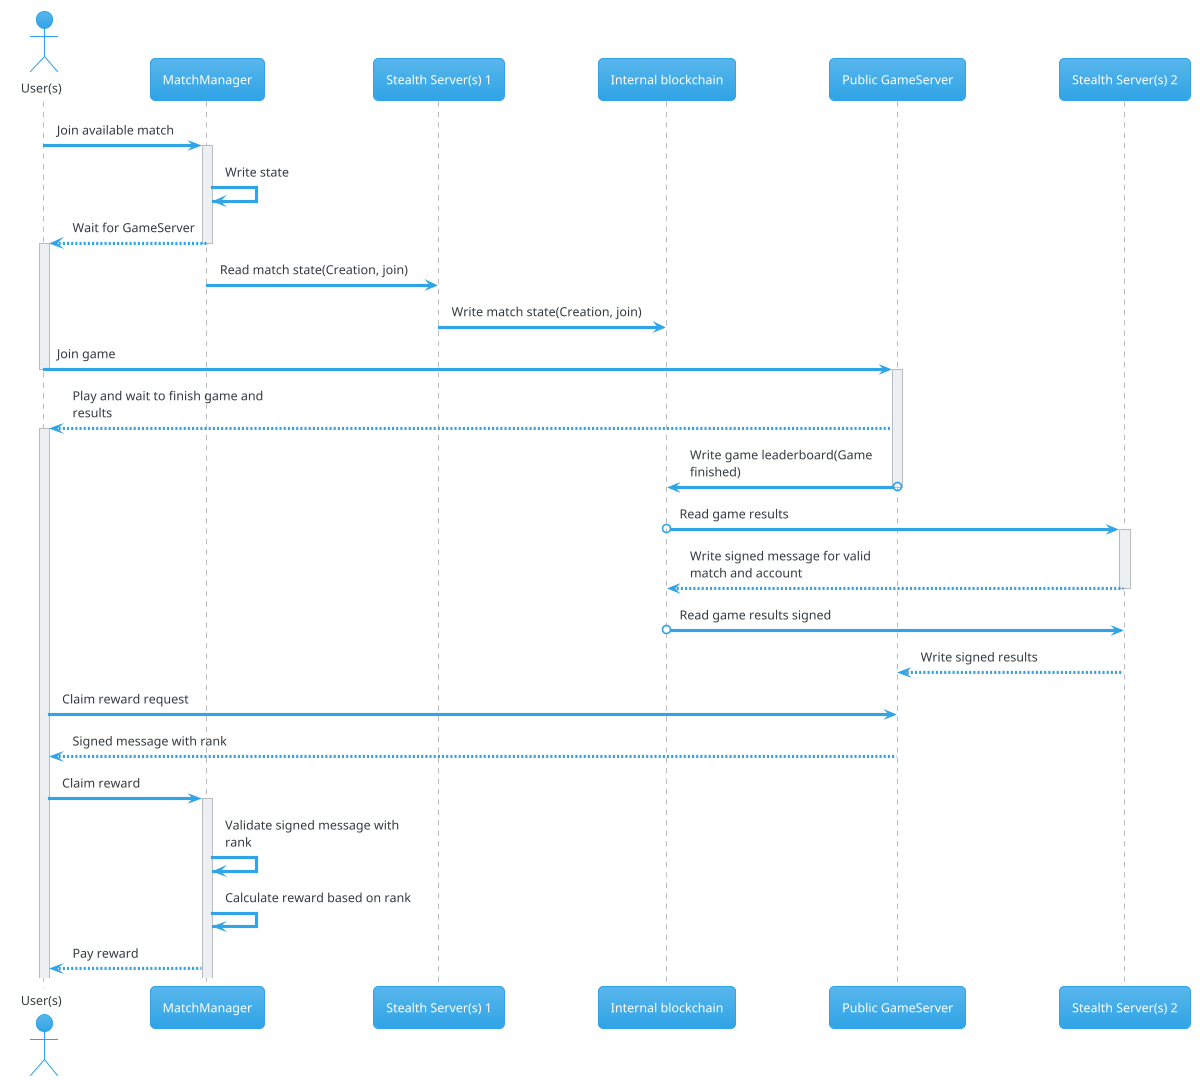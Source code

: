 @startuml Minting
!theme cerulean
skinparam sequenceArrowThickness 3
skinparam roundcorner 10
skinparam maxmessagesize 190
skinparam backgroundcolor transparent

actor "User(s)" as User
participant MatchManager
participant "Stealth Server(s) 1" as Server1
participant "Internal blockchain" as DbServer
participant "Public GameServer" as GameServer
participant "Stealth Server(s) 2" as Server2


User -> MatchManager: Join available match
activate MatchManager
MatchManager -> MatchManager : Write state
return Wait for GameServer
activate User
MatchManager -> Server1: Read match state(Creation, join)   
Server1 -> DbServer: Write match state(Creation, join)   


User -> GameServer: Join game

deactivate User
activate GameServer
User <-- GameServer: Play and wait to finish game and results
activate User

DbServer <-o GameServer: Write game leaderboard(Game finished)
deactivate GameServer
DbServer o-> Server2: Read game results  

activate Server2
DbServer <-- Server2: Write signed message for valid match and account  
deactivate Server2
DbServer o-> Server2: Read game results signed 

Server2 --> GameServer: Write signed results  
User -> GameServer: Claim reward request
User <-- GameServer: Signed message with rank
User -> MatchManager: Claim reward 
activate MatchManager
MatchManager -> MatchManager: Validate signed message with rank
MatchManager -> MatchManager: Calculate reward based on rank
User <-- MatchManager: Pay reward

@enduml